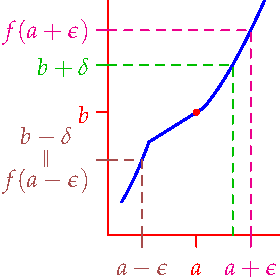 settings.tex="pdflatex";

texpreamble("\usepackage{amsmath}
\usepackage{amsthm,amssymb}
\usepackage{mathpazo}
\usepackage[svgnames]{xcolor}
");
import graph;

size(140,140,IgnoreAspect);

real sh=-0.4;
transform T=shift((sh,0));


real f(real x){return (x-1.5)^1.5+1.2;}
real finv(real y){return (y-1.2)^(2/3)+1.5;}
real g(real x){return x^2;}
real h(real x){return f(1.8)*(x-1)/0.8-g(1)*(x-1.8)/0.8;}

path p=graph(g,0.6,1,operator..)--graph(f,1.8,2.7,operator..);


real a=1.7;
real b=h(a);
real ep=0.8;
real del=min(b-g(a-ep),b+f(a+ep));

draw(T*p,blue+linewidth(1));
dot(T*(a,b),red);

//draw(Label("$2\epsilon$",align=S),brace((a+ep,-0.1),(a-ep,-0.1)),heavygreen);
draw(T*(a-ep,0)--T*(a-ep,g(a-ep))--(0,g(a-ep)),dashed+0.7brown+0.3white);
draw(T*(a+ep,0)--T*(a+ep,f(a+ep))--(0,f(a+ep)),dashed+Magenta);
draw(T*(finv(b+del),0)--T*(finv(b+del),b+del)--(0,b+del),dashed+heavygreen);

xaxis(0,red);
yaxis(0,red);
//label(rotate(90,(0,0))*"$f(x)$",(-0.8,b+0.0),red);
xtick(Label("$a$",align=S),a+sh,S,red);
xtick(Label("$a+\epsilon$",align=S),a+ep+sh,S,Magenta);
xtick(Label("$a-\epsilon$",align=S),a-ep+sh,S,0.7brown+0.3white);
ytick(Label("$b$",align=W),b,W,red);
ytick(Label("$f(a+\epsilon)$",align=W),f(a+ep),W,Magenta);
ytick(Label("$b+\delta$",align=W),b+del,W,heavygreen);
//ytick(Label("$b-\delta$",align=W),b-del,W,0.7brown+0.3white);
ytick(Label("$\begin{array}{@{}c@{}}b-\delta\\[-5pt]\text{\scalebox{0.7}{$\parallel$}}\\[-2pt]f(a-\epsilon)\end{array}$",align=W),b-del,W,0.7brown+0.3white);


